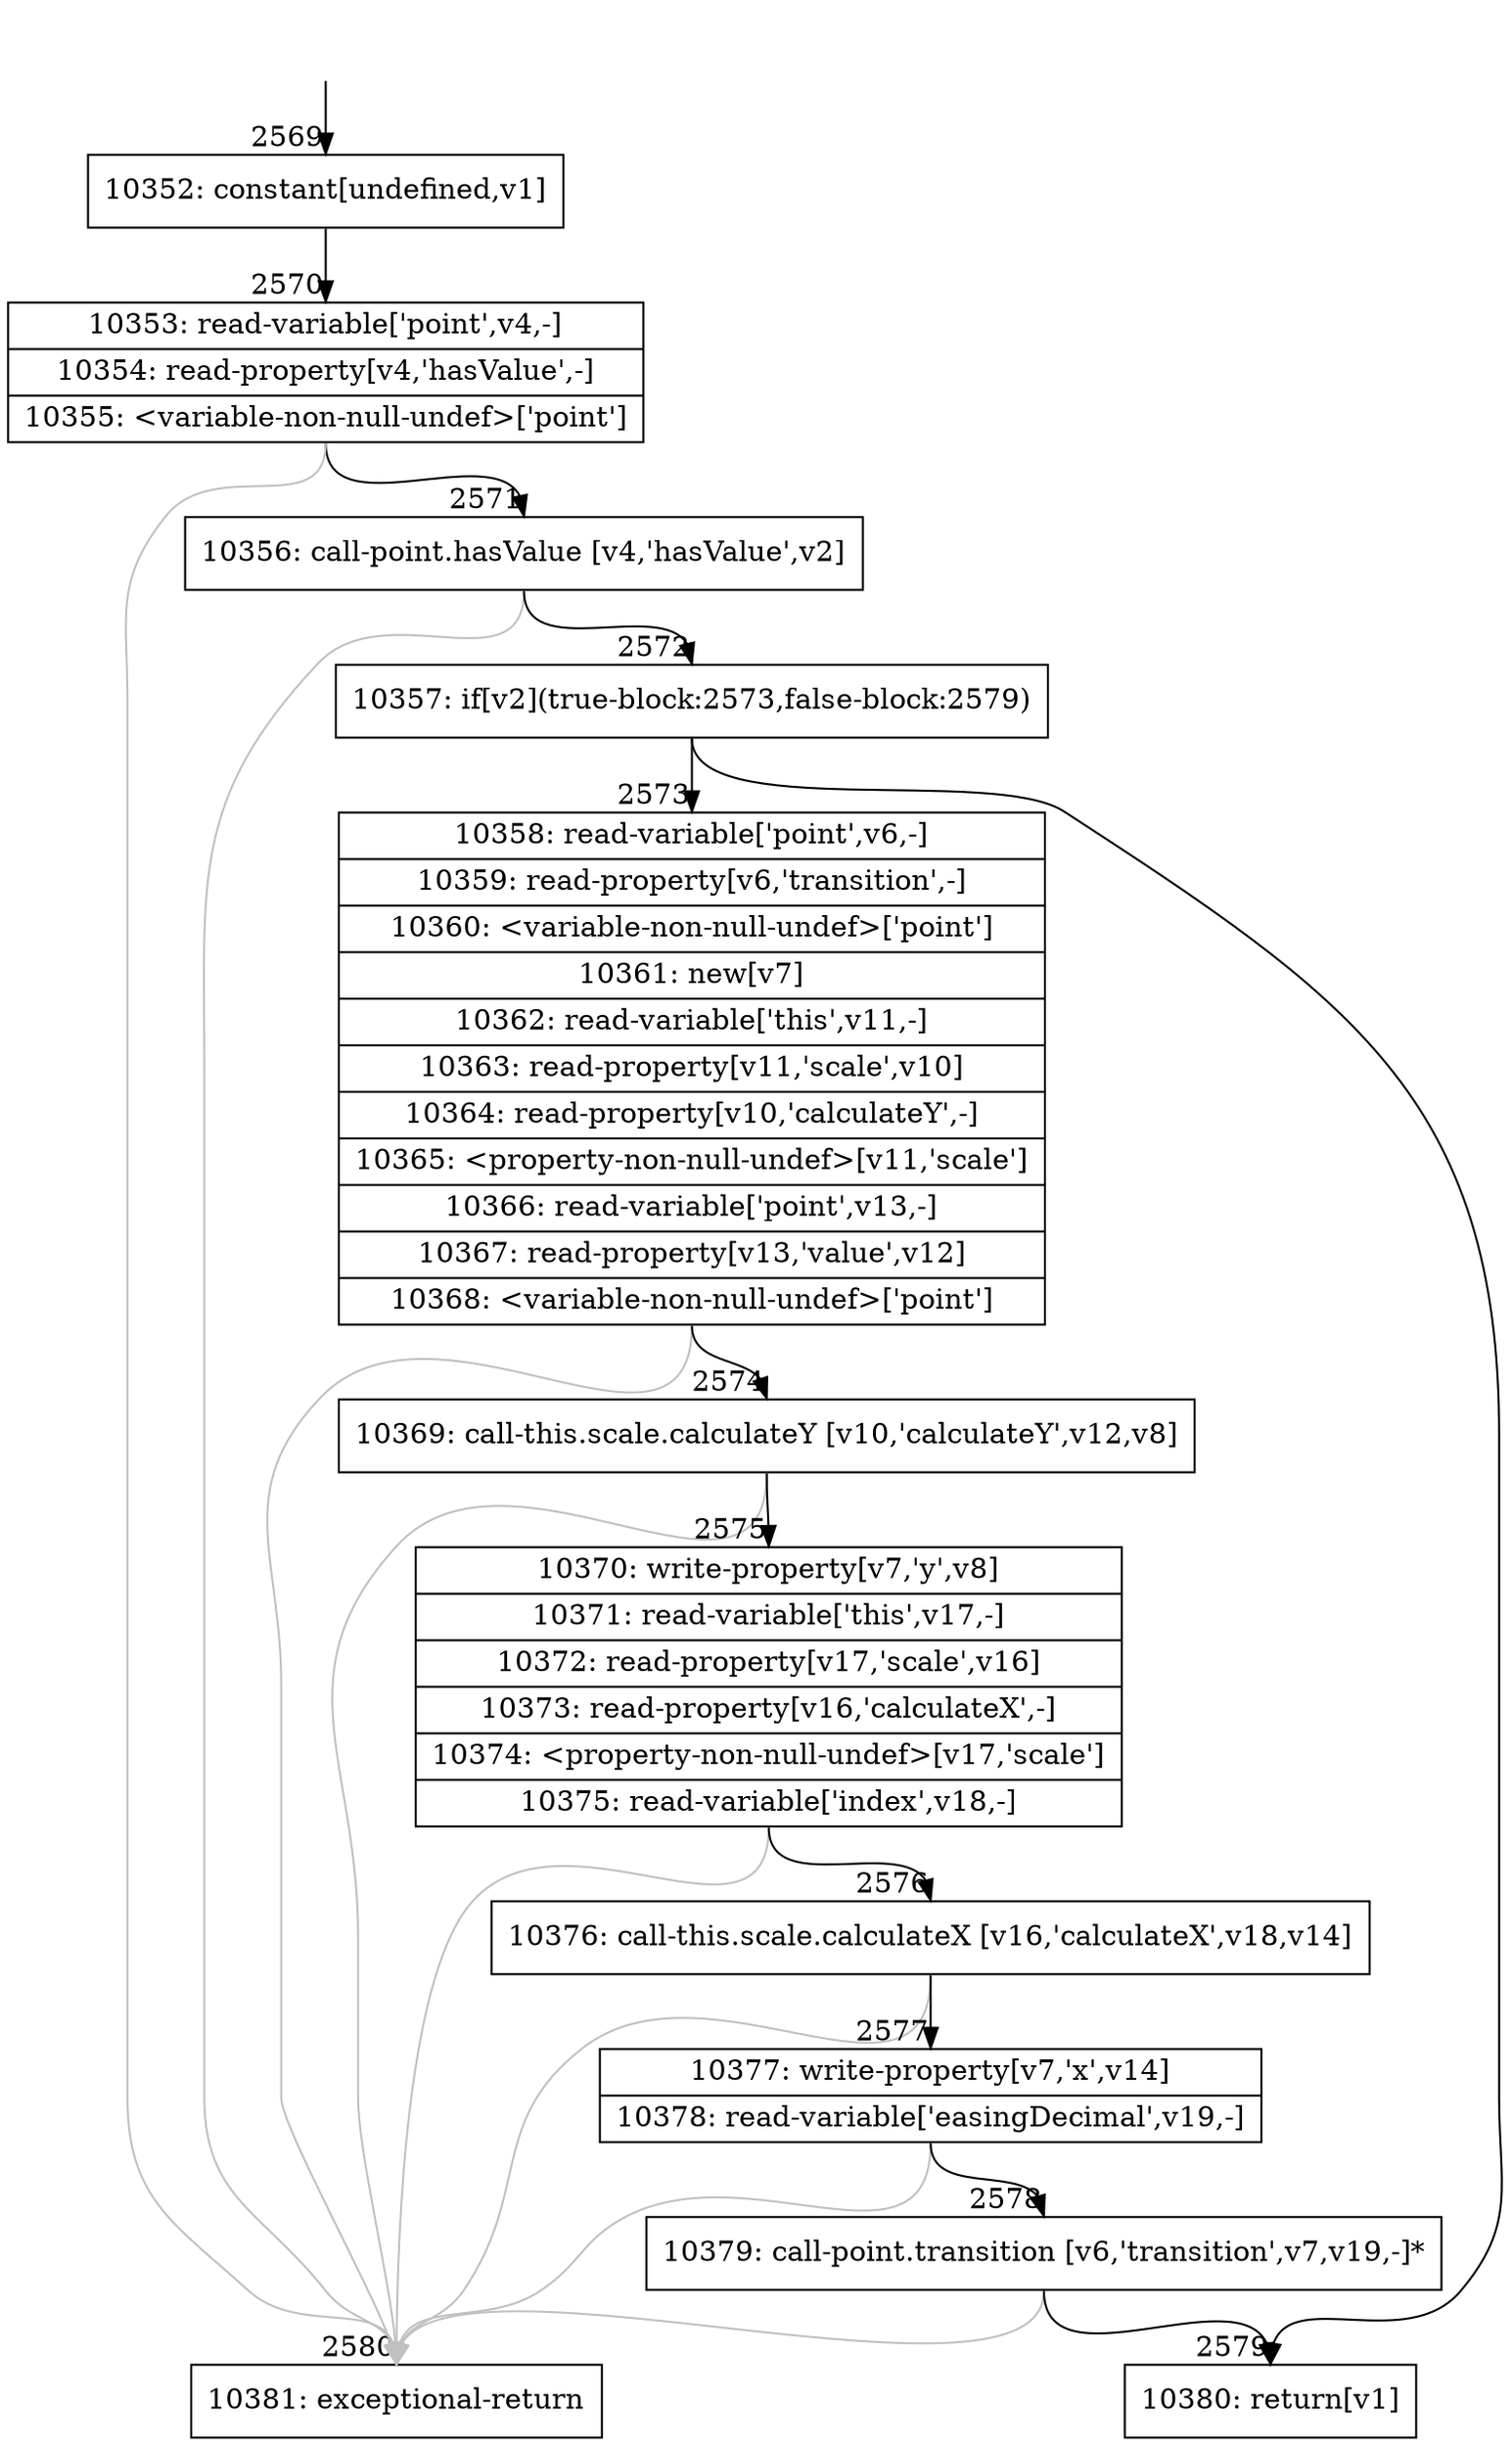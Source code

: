 digraph {
rankdir="TD"
BB_entry247[shape=none,label=""];
BB_entry247 -> BB2569 [tailport=s, headport=n, headlabel="    2569"]
BB2569 [shape=record label="{10352: constant[undefined,v1]}" ] 
BB2569 -> BB2570 [tailport=s, headport=n, headlabel="      2570"]
BB2570 [shape=record label="{10353: read-variable['point',v4,-]|10354: read-property[v4,'hasValue',-]|10355: \<variable-non-null-undef\>['point']}" ] 
BB2570 -> BB2571 [tailport=s, headport=n, headlabel="      2571"]
BB2570 -> BB2580 [tailport=s, headport=n, color=gray, headlabel="      2580"]
BB2571 [shape=record label="{10356: call-point.hasValue [v4,'hasValue',v2]}" ] 
BB2571 -> BB2572 [tailport=s, headport=n, headlabel="      2572"]
BB2571 -> BB2580 [tailport=s, headport=n, color=gray]
BB2572 [shape=record label="{10357: if[v2](true-block:2573,false-block:2579)}" ] 
BB2572 -> BB2573 [tailport=s, headport=n, headlabel="      2573"]
BB2572 -> BB2579 [tailport=s, headport=n, headlabel="      2579"]
BB2573 [shape=record label="{10358: read-variable['point',v6,-]|10359: read-property[v6,'transition',-]|10360: \<variable-non-null-undef\>['point']|10361: new[v7]|10362: read-variable['this',v11,-]|10363: read-property[v11,'scale',v10]|10364: read-property[v10,'calculateY',-]|10365: \<property-non-null-undef\>[v11,'scale']|10366: read-variable['point',v13,-]|10367: read-property[v13,'value',v12]|10368: \<variable-non-null-undef\>['point']}" ] 
BB2573 -> BB2574 [tailport=s, headport=n, headlabel="      2574"]
BB2573 -> BB2580 [tailport=s, headport=n, color=gray]
BB2574 [shape=record label="{10369: call-this.scale.calculateY [v10,'calculateY',v12,v8]}" ] 
BB2574 -> BB2575 [tailport=s, headport=n, headlabel="      2575"]
BB2574 -> BB2580 [tailport=s, headport=n, color=gray]
BB2575 [shape=record label="{10370: write-property[v7,'y',v8]|10371: read-variable['this',v17,-]|10372: read-property[v17,'scale',v16]|10373: read-property[v16,'calculateX',-]|10374: \<property-non-null-undef\>[v17,'scale']|10375: read-variable['index',v18,-]}" ] 
BB2575 -> BB2576 [tailport=s, headport=n, headlabel="      2576"]
BB2575 -> BB2580 [tailport=s, headport=n, color=gray]
BB2576 [shape=record label="{10376: call-this.scale.calculateX [v16,'calculateX',v18,v14]}" ] 
BB2576 -> BB2577 [tailport=s, headport=n, headlabel="      2577"]
BB2576 -> BB2580 [tailport=s, headport=n, color=gray]
BB2577 [shape=record label="{10377: write-property[v7,'x',v14]|10378: read-variable['easingDecimal',v19,-]}" ] 
BB2577 -> BB2578 [tailport=s, headport=n, headlabel="      2578"]
BB2577 -> BB2580 [tailport=s, headport=n, color=gray]
BB2578 [shape=record label="{10379: call-point.transition [v6,'transition',v7,v19,-]*}" ] 
BB2578 -> BB2579 [tailport=s, headport=n]
BB2578 -> BB2580 [tailport=s, headport=n, color=gray]
BB2579 [shape=record label="{10380: return[v1]}" ] 
BB2580 [shape=record label="{10381: exceptional-return}" ] 
//#$~ 2795
}
